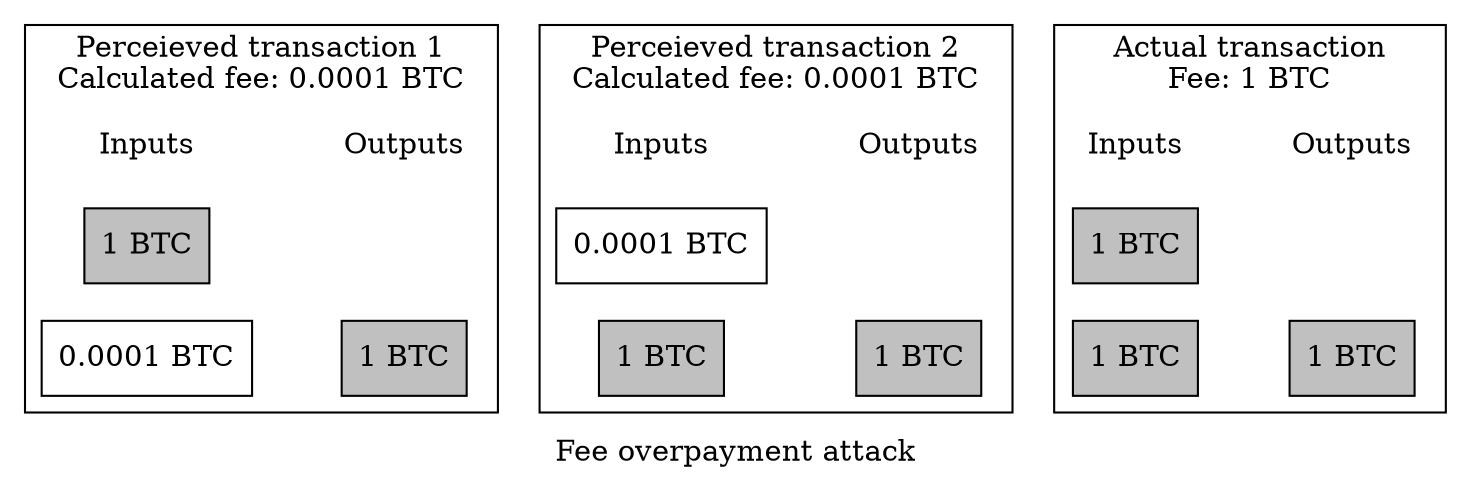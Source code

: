digraph fake_coinjoin {

rankdir=LR

node [ shape = "box" ];
edge [ style = "invis" ];

subgraph cluster_fake1 {
  fake1_in_label [ label = "Inputs", shape = "none", height=0.1 ];
  fake1_out_label [ label = "Outputs", shape = "none", height=0.1 ];
  fake1_in_mine [ label = "1 BTC", style = "filled", fillcolor = "grey" ]
  fake1_in_other [ label = "0.0001 BTC" ];
  fake1_out_mine [ label = "1 BTC", style = "filled", fillcolor = "grey" ];
  fake1_out_other [ shape = "none", label = "" ];
  fake1_in_mine -> fake1_out_other;
  fake1_in_other -> fake1_out_mine;

  label = "Perceieved transaction 1\nCalculated fee: 0.0001 BTC";
}

fake1_out_mine -> fake2_in_mine;
fake1_out_other -> fake2_in_other;

subgraph cluster_fake2 {
  fake2_in_label [ label = "Inputs", shape = "none", height=0.1 ];
  fake2_out_label [ label = "Outputs", shape = "none", height=0.1 ];
  fake2_in_mine [ label = "1 BTC", style = "filled", fillcolor = "grey" ]
  fake2_out_other [ shape = "none", label = "" ];
  fake2_in_other [ label = "0.0001 BTC" ];
  fake2_out_mine [ label = "1 BTC", style = "filled", fillcolor = "grey" ];
  fake2_in_other -> fake2_out_other;
  fake2_in_mine -> fake2_out_mine;

  label = "Perceieved transaction 2\nCalculated fee: 0.0001 BTC";
}

fake2_out_mine -> actual_in_mine1;
fake2_out_other -> actual_in_mine2;

subgraph cluster_actual {
  actual_in_label [ label = "Inputs", shape = "none", height=0.1 ];
  actual_out_label [ label = "Outputs", shape = "none", height=0.1 ];
  actual_in_mine1 [ label = "1 BTC", style = "filled", fillcolor = "grey" ]
  actual_out_other [ shape = "none", label = "" ];
  actual_in_mine2 [ label = "1 BTC", style = "filled", fillcolor = "grey"];
  actual_out_mine [ label = "1 BTC", style = "filled", fillcolor = "grey" ];
  actual_in_mine1 -> actual_out_mine;
  actual_in_mine2 -> actual_out_other;

  label = "Actual transaction\nFee: 1 BTC";
}

fake1_in_label -> fake1_out_label -> fake2_in_label -> fake2_out_label -> actual_in_label -> actual_out_label;

label = "Fee overpayment attack"
}

